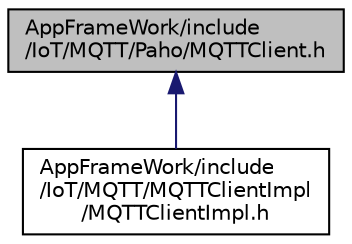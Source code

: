 digraph "AppFrameWork/include/IoT/MQTT/Paho/MQTTClient.h"
{
 // LATEX_PDF_SIZE
  edge [fontname="Helvetica",fontsize="10",labelfontname="Helvetica",labelfontsize="10"];
  node [fontname="Helvetica",fontsize="10",shape=record];
  Node1 [label="AppFrameWork/include\l/IoT/MQTT/Paho/MQTTClient.h",height=0.2,width=0.4,color="black", fillcolor="grey75", style="filled", fontcolor="black",tooltip=" "];
  Node1 -> Node2 [dir="back",color="midnightblue",fontsize="10",style="solid"];
  Node2 [label="AppFrameWork/include\l/IoT/MQTT/MQTTClientImpl\l/MQTTClientImpl.h",height=0.2,width=0.4,color="black", fillcolor="white", style="filled",URL="$MQTTClientImpl_8h.html",tooltip=" "];
}

